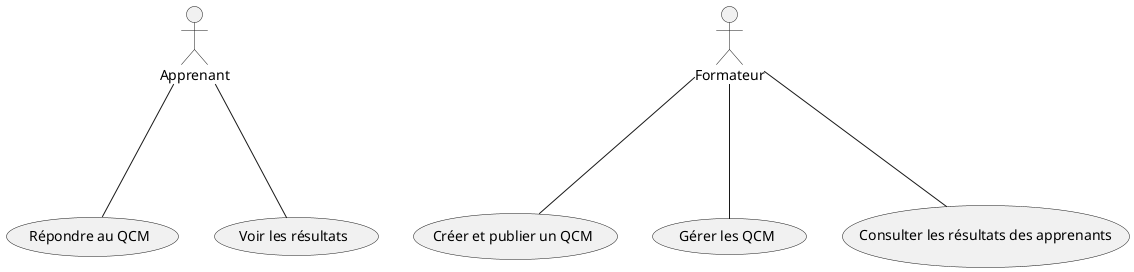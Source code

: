 @startuml
actor Apprenant
actor Formateur

usecase "Répondre au QCM" as UC1
usecase "Voir les résultats" as UC2
usecase "Créer et publier un QCM" as UC4
usecase "Gérer les QCM" as UC5
usecase "Consulter les résultats des apprenants" as UC6

Apprenant -down-- UC1
Apprenant -down-- UC2

Formateur -down-- UC4
Formateur -down-- UC5
Formateur -down-- UC6
@enduml